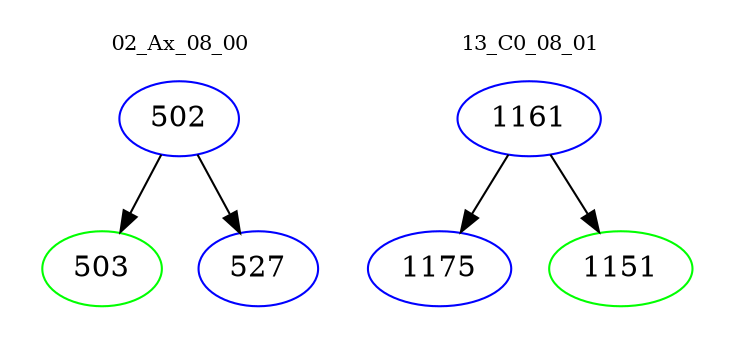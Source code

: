 digraph{
subgraph cluster_0 {
color = white
label = "02_Ax_08_00";
fontsize=10;
T0_502 [label="502", color="blue"]
T0_502 -> T0_503 [color="black"]
T0_503 [label="503", color="green"]
T0_502 -> T0_527 [color="black"]
T0_527 [label="527", color="blue"]
}
subgraph cluster_1 {
color = white
label = "13_C0_08_01";
fontsize=10;
T1_1161 [label="1161", color="blue"]
T1_1161 -> T1_1175 [color="black"]
T1_1175 [label="1175", color="blue"]
T1_1161 -> T1_1151 [color="black"]
T1_1151 [label="1151", color="green"]
}
}
